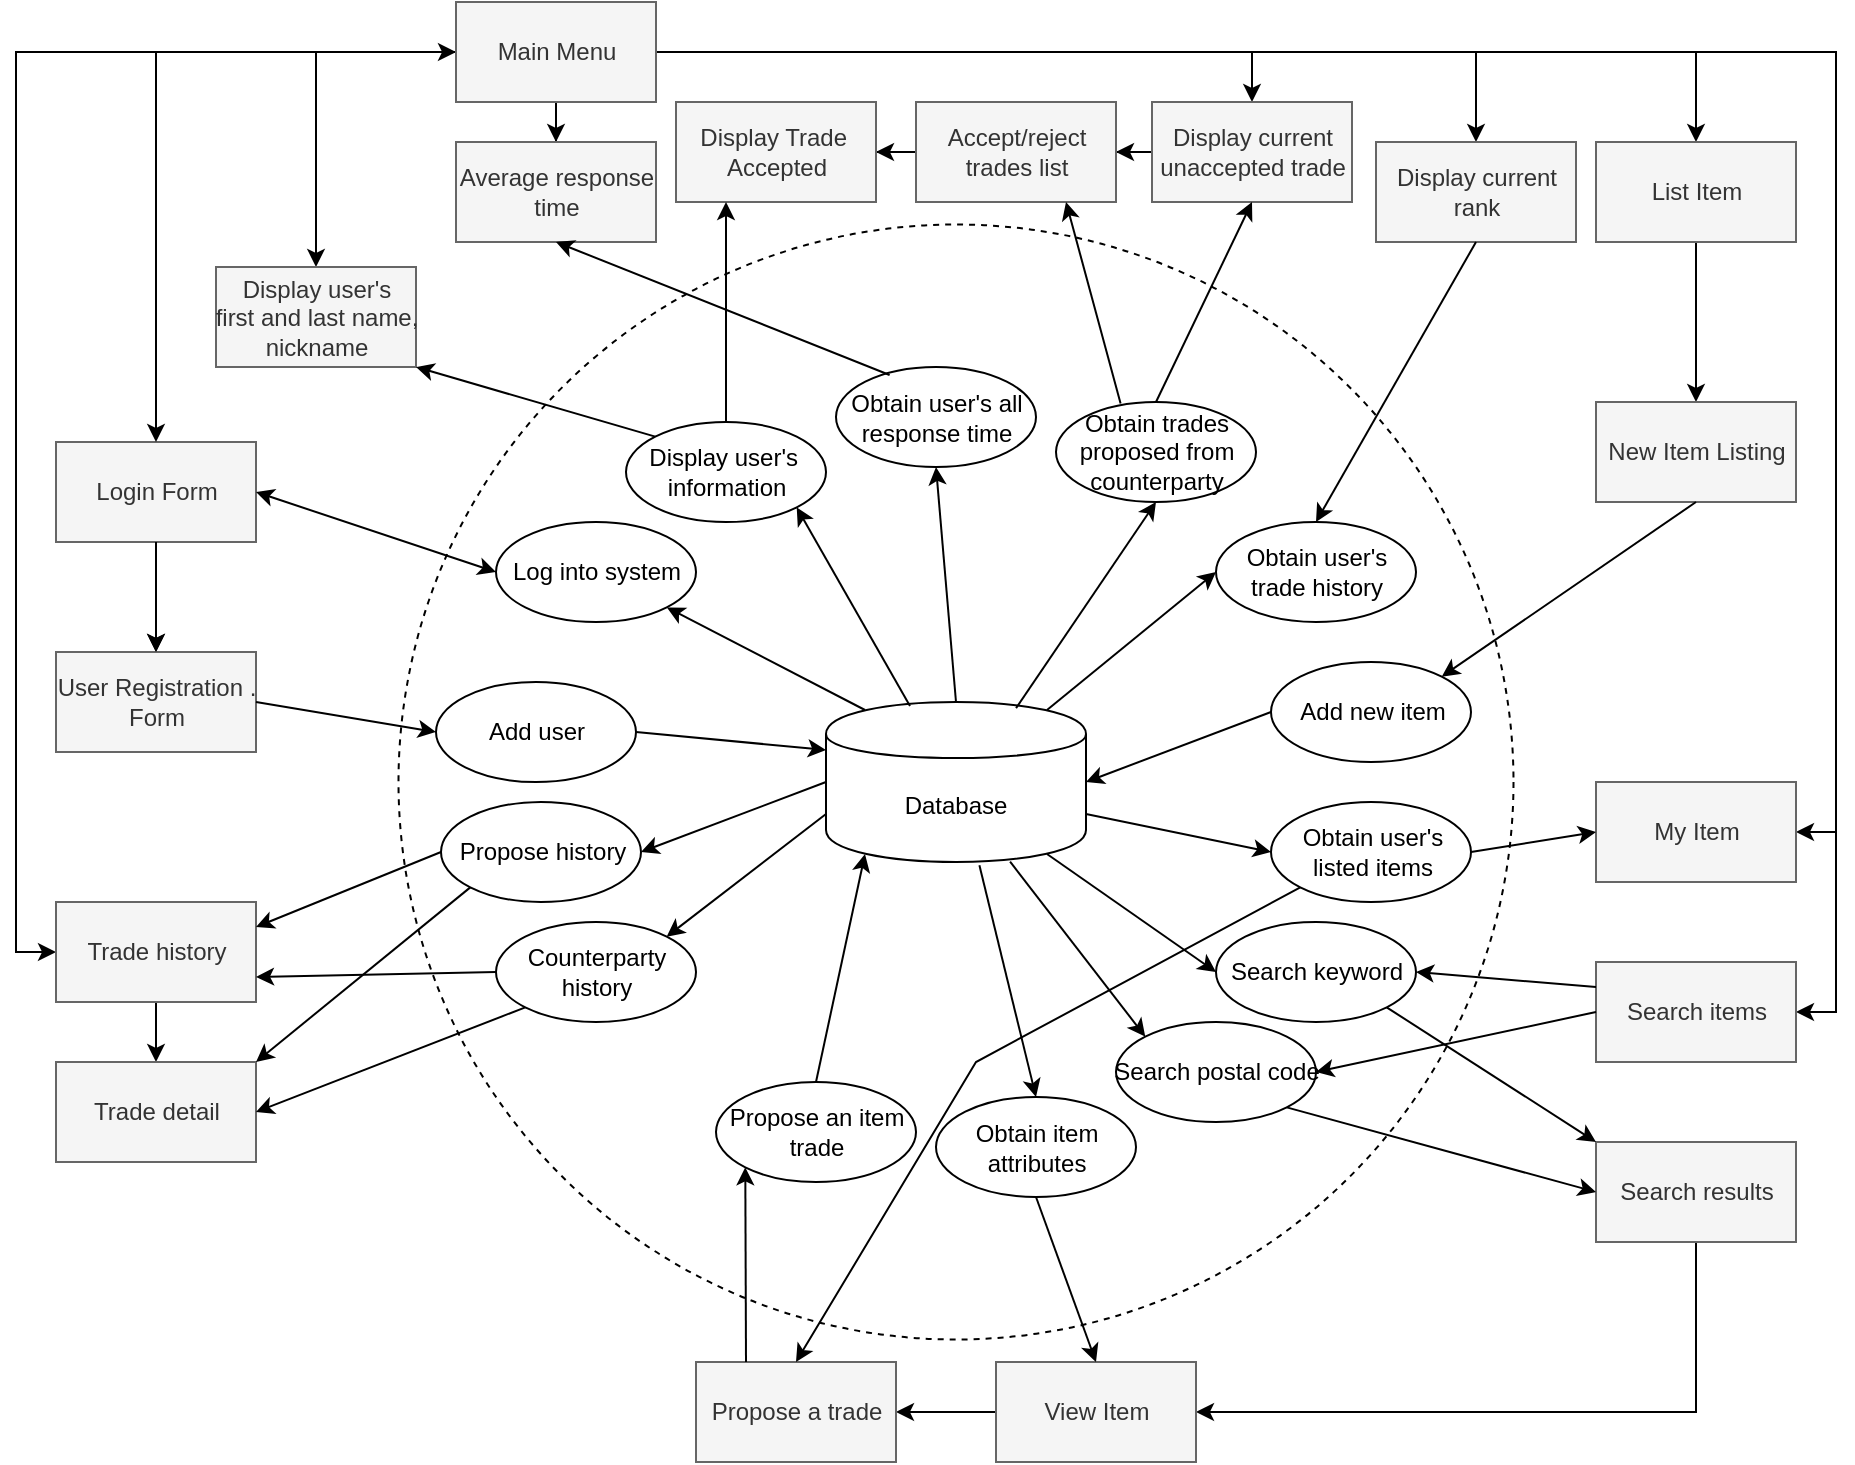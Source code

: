<mxfile version="19.0.3" type="device"><diagram id="R2lEEEUBdFMjLlhIrx00" name="Page-1"><mxGraphModel dx="797" dy="752" grid="1" gridSize="10" guides="1" tooltips="1" connect="1" arrows="1" fold="1" page="1" pageScale="1" pageWidth="1100" pageHeight="850" math="0" shadow="0" extFonts="Permanent Marker^https://fonts.googleapis.com/css?family=Permanent+Marker"><root><mxCell id="0"/><mxCell id="1" parent="0"/><mxCell id="fLY9eJ_NFuEn47KidRaR-2" value="" style="ellipse;whiteSpace=wrap;html=1;aspect=fixed;fillColor=none;dashed=1;" vertex="1" parent="1"><mxGeometry x="281.25" y="161.25" width="557.5" height="557.5" as="geometry"/></mxCell><mxCell id="fLY9eJ_NFuEn47KidRaR-1" value="Database" style="shape=cylinder;whiteSpace=wrap;html=1;boundedLbl=1;backgroundOutline=1;" vertex="1" parent="1"><mxGeometry x="495" y="400" width="130" height="80" as="geometry"/></mxCell><mxCell id="fLY9eJ_NFuEn47KidRaR-21" value="" style="edgeStyle=orthogonalEdgeStyle;rounded=0;orthogonalLoop=1;jettySize=auto;html=1;" edge="1" parent="1" source="fLY9eJ_NFuEn47KidRaR-3" target="fLY9eJ_NFuEn47KidRaR-7"><mxGeometry relative="1" as="geometry"/></mxCell><mxCell id="fLY9eJ_NFuEn47KidRaR-3" value="Login Form" style="html=1;dashed=0;whitespace=wrap;fillColor=#f5f5f5;fontColor=#333333;strokeColor=#666666;" vertex="1" parent="1"><mxGeometry x="110" y="270" width="100" height="50" as="geometry"/></mxCell><mxCell id="fLY9eJ_NFuEn47KidRaR-4" value="Log into system" style="shape=ellipse;html=1;dashed=0;whitespace=wrap;perimeter=ellipsePerimeter;fillColor=none;" vertex="1" parent="1"><mxGeometry x="330" y="310" width="100" height="50" as="geometry"/></mxCell><mxCell id="fLY9eJ_NFuEn47KidRaR-5" value="" style="endArrow=classic;html=1;rounded=0;entryX=0;entryY=0.5;entryDx=0;entryDy=0;exitX=1;exitY=0.5;exitDx=0;exitDy=0;startArrow=classic;startFill=1;" edge="1" parent="1" source="fLY9eJ_NFuEn47KidRaR-3" target="fLY9eJ_NFuEn47KidRaR-4"><mxGeometry width="50" height="50" relative="1" as="geometry"><mxPoint x="540" y="470" as="sourcePoint"/><mxPoint x="590" y="420" as="targetPoint"/></mxGeometry></mxCell><mxCell id="fLY9eJ_NFuEn47KidRaR-6" value="" style="endArrow=classic;html=1;rounded=0;entryX=1;entryY=1;entryDx=0;entryDy=0;exitX=0.15;exitY=0.05;exitDx=0;exitDy=0;exitPerimeter=0;" edge="1" parent="1" source="fLY9eJ_NFuEn47KidRaR-1" target="fLY9eJ_NFuEn47KidRaR-4"><mxGeometry width="50" height="50" relative="1" as="geometry"><mxPoint x="540" y="470" as="sourcePoint"/><mxPoint x="590" y="420" as="targetPoint"/></mxGeometry></mxCell><mxCell id="fLY9eJ_NFuEn47KidRaR-7" value="User Registration .&lt;br&gt;Form" style="html=1;dashed=0;whitespace=wrap;fillColor=#f5f5f5;fontColor=#333333;strokeColor=#666666;" vertex="1" parent="1"><mxGeometry x="110" y="375" width="100" height="50" as="geometry"/></mxCell><mxCell id="fLY9eJ_NFuEn47KidRaR-8" value="Add user" style="shape=ellipse;html=1;dashed=0;whitespace=wrap;perimeter=ellipsePerimeter;fillColor=none;" vertex="1" parent="1"><mxGeometry x="300" y="390" width="100" height="50" as="geometry"/></mxCell><mxCell id="fLY9eJ_NFuEn47KidRaR-9" value="" style="endArrow=classic;html=1;rounded=0;entryX=0;entryY=0.5;entryDx=0;entryDy=0;exitX=1;exitY=0.5;exitDx=0;exitDy=0;" edge="1" parent="1" source="fLY9eJ_NFuEn47KidRaR-7" target="fLY9eJ_NFuEn47KidRaR-8"><mxGeometry width="50" height="50" relative="1" as="geometry"><mxPoint x="220" y="305.0" as="sourcePoint"/><mxPoint x="380" y="365" as="targetPoint"/></mxGeometry></mxCell><mxCell id="fLY9eJ_NFuEn47KidRaR-10" value="" style="endArrow=classic;html=1;rounded=0;entryX=0;entryY=0.3;entryDx=0;entryDy=0;exitX=1;exitY=0.5;exitDx=0;exitDy=0;" edge="1" parent="1" source="fLY9eJ_NFuEn47KidRaR-8" target="fLY9eJ_NFuEn47KidRaR-1"><mxGeometry width="50" height="50" relative="1" as="geometry"><mxPoint x="230" y="315.0" as="sourcePoint"/><mxPoint x="390" y="375" as="targetPoint"/></mxGeometry></mxCell><mxCell id="fLY9eJ_NFuEn47KidRaR-11" value="" style="endArrow=classic;html=1;rounded=0;entryX=0.5;entryY=0;entryDx=0;entryDy=0;exitX=0.5;exitY=1;exitDx=0;exitDy=0;" edge="1" parent="1" source="fLY9eJ_NFuEn47KidRaR-3" target="fLY9eJ_NFuEn47KidRaR-7"><mxGeometry width="50" height="50" relative="1" as="geometry"><mxPoint x="240" y="325.0" as="sourcePoint"/><mxPoint x="400" y="385" as="targetPoint"/></mxGeometry></mxCell><mxCell id="fLY9eJ_NFuEn47KidRaR-27" style="edgeStyle=orthogonalEdgeStyle;rounded=0;orthogonalLoop=1;jettySize=auto;html=1;startArrow=classic;startFill=1;" edge="1" parent="1" source="fLY9eJ_NFuEn47KidRaR-12" target="fLY9eJ_NFuEn47KidRaR-3"><mxGeometry relative="1" as="geometry"/></mxCell><mxCell id="fLY9eJ_NFuEn47KidRaR-28" style="edgeStyle=orthogonalEdgeStyle;rounded=0;orthogonalLoop=1;jettySize=auto;html=1;entryX=0.5;entryY=0;entryDx=0;entryDy=0;" edge="1" parent="1" source="fLY9eJ_NFuEn47KidRaR-12" target="fLY9eJ_NFuEn47KidRaR-13"><mxGeometry relative="1" as="geometry"/></mxCell><mxCell id="fLY9eJ_NFuEn47KidRaR-29" style="edgeStyle=orthogonalEdgeStyle;rounded=0;orthogonalLoop=1;jettySize=auto;html=1;entryX=0.5;entryY=0;entryDx=0;entryDy=0;" edge="1" parent="1" source="fLY9eJ_NFuEn47KidRaR-12" target="fLY9eJ_NFuEn47KidRaR-15"><mxGeometry relative="1" as="geometry"/></mxCell><mxCell id="fLY9eJ_NFuEn47KidRaR-30" style="edgeStyle=orthogonalEdgeStyle;rounded=0;orthogonalLoop=1;jettySize=auto;html=1;entryX=0.5;entryY=0;entryDx=0;entryDy=0;" edge="1" parent="1" source="fLY9eJ_NFuEn47KidRaR-12" target="fLY9eJ_NFuEn47KidRaR-17"><mxGeometry relative="1" as="geometry"/></mxCell><mxCell id="fLY9eJ_NFuEn47KidRaR-31" style="edgeStyle=orthogonalEdgeStyle;rounded=0;orthogonalLoop=1;jettySize=auto;html=1;entryX=0.5;entryY=0;entryDx=0;entryDy=0;" edge="1" parent="1" source="fLY9eJ_NFuEn47KidRaR-12" target="fLY9eJ_NFuEn47KidRaR-19"><mxGeometry relative="1" as="geometry"/></mxCell><mxCell id="fLY9eJ_NFuEn47KidRaR-42" style="edgeStyle=orthogonalEdgeStyle;rounded=0;orthogonalLoop=1;jettySize=auto;html=1;entryX=0.5;entryY=0;entryDx=0;entryDy=0;" edge="1" parent="1" source="fLY9eJ_NFuEn47KidRaR-12" target="fLY9eJ_NFuEn47KidRaR-23"><mxGeometry relative="1" as="geometry"/></mxCell><mxCell id="fLY9eJ_NFuEn47KidRaR-43" style="edgeStyle=orthogonalEdgeStyle;rounded=0;orthogonalLoop=1;jettySize=auto;html=1;entryX=1;entryY=0.5;entryDx=0;entryDy=0;" edge="1" parent="1" source="fLY9eJ_NFuEn47KidRaR-12" target="fLY9eJ_NFuEn47KidRaR-24"><mxGeometry relative="1" as="geometry"/></mxCell><mxCell id="fLY9eJ_NFuEn47KidRaR-47" style="edgeStyle=orthogonalEdgeStyle;rounded=0;orthogonalLoop=1;jettySize=auto;html=1;entryX=1;entryY=0.5;entryDx=0;entryDy=0;" edge="1" parent="1" source="fLY9eJ_NFuEn47KidRaR-12" target="fLY9eJ_NFuEn47KidRaR-25"><mxGeometry relative="1" as="geometry"/></mxCell><mxCell id="fLY9eJ_NFuEn47KidRaR-88" style="edgeStyle=orthogonalEdgeStyle;rounded=0;orthogonalLoop=1;jettySize=auto;html=1;entryX=0;entryY=0.5;entryDx=0;entryDy=0;startArrow=none;startFill=0;endArrow=classic;endFill=1;" edge="1" parent="1" source="fLY9eJ_NFuEn47KidRaR-12" target="fLY9eJ_NFuEn47KidRaR-26"><mxGeometry relative="1" as="geometry"/></mxCell><mxCell id="fLY9eJ_NFuEn47KidRaR-12" value="Main Menu" style="html=1;dashed=0;whitespace=wrap;fillColor=#f5f5f5;fontColor=#333333;strokeColor=#666666;" vertex="1" parent="1"><mxGeometry x="310" y="50" width="100" height="50" as="geometry"/></mxCell><mxCell id="fLY9eJ_NFuEn47KidRaR-13" value="Display user's &lt;br&gt;first and last name,&lt;br&gt;nickname" style="html=1;dashed=0;whitespace=wrap;fillColor=#f5f5f5;fontColor=#333333;strokeColor=#666666;" vertex="1" parent="1"><mxGeometry x="190" y="182.5" width="100" height="50" as="geometry"/></mxCell><mxCell id="fLY9eJ_NFuEn47KidRaR-14" value="Display user's&amp;nbsp;&lt;br&gt;information" style="shape=ellipse;html=1;dashed=0;whitespace=wrap;perimeter=ellipsePerimeter;fillColor=none;" vertex="1" parent="1"><mxGeometry x="395" y="260" width="100" height="50" as="geometry"/></mxCell><mxCell id="fLY9eJ_NFuEn47KidRaR-15" value="Average response&lt;br&gt;time" style="html=1;dashed=0;whitespace=wrap;fillColor=#f5f5f5;fontColor=#333333;strokeColor=#666666;" vertex="1" parent="1"><mxGeometry x="310" y="120" width="100" height="50" as="geometry"/></mxCell><mxCell id="fLY9eJ_NFuEn47KidRaR-16" value="Obtain user's all &lt;br&gt;response time" style="shape=ellipse;html=1;dashed=0;whitespace=wrap;perimeter=ellipsePerimeter;fillColor=none;" vertex="1" parent="1"><mxGeometry x="500" y="232.5" width="100" height="50" as="geometry"/></mxCell><mxCell id="fLY9eJ_NFuEn47KidRaR-79" style="edgeStyle=orthogonalEdgeStyle;rounded=0;orthogonalLoop=1;jettySize=auto;html=1;entryX=1;entryY=0.5;entryDx=0;entryDy=0;startArrow=none;startFill=0;endArrow=classic;endFill=1;" edge="1" parent="1" source="fLY9eJ_NFuEn47KidRaR-17" target="fLY9eJ_NFuEn47KidRaR-78"><mxGeometry relative="1" as="geometry"/></mxCell><mxCell id="fLY9eJ_NFuEn47KidRaR-17" value="Display current &lt;br&gt;unaccepted trade" style="html=1;dashed=0;whitespace=wrap;fillColor=#f5f5f5;fontColor=#333333;strokeColor=#666666;" vertex="1" parent="1"><mxGeometry x="658" y="100" width="100" height="50" as="geometry"/></mxCell><mxCell id="fLY9eJ_NFuEn47KidRaR-18" value="Obtain trades &lt;br&gt;proposed from&lt;br&gt;counterparty" style="shape=ellipse;html=1;dashed=0;whitespace=wrap;perimeter=ellipsePerimeter;fillColor=none;" vertex="1" parent="1"><mxGeometry x="610" y="250" width="100" height="50" as="geometry"/></mxCell><mxCell id="fLY9eJ_NFuEn47KidRaR-19" value="Display current &lt;br&gt;rank" style="html=1;dashed=0;whitespace=wrap;fillColor=#f5f5f5;fontColor=#333333;strokeColor=#666666;" vertex="1" parent="1"><mxGeometry x="770" y="120" width="100" height="50" as="geometry"/></mxCell><mxCell id="fLY9eJ_NFuEn47KidRaR-20" value="Obtain user's &lt;br&gt;trade history" style="shape=ellipse;html=1;dashed=0;whitespace=wrap;perimeter=ellipsePerimeter;fillColor=none;" vertex="1" parent="1"><mxGeometry x="690" y="310" width="100" height="50" as="geometry"/></mxCell><mxCell id="fLY9eJ_NFuEn47KidRaR-39" style="edgeStyle=orthogonalEdgeStyle;rounded=0;orthogonalLoop=1;jettySize=auto;html=1;entryX=0.5;entryY=0;entryDx=0;entryDy=0;" edge="1" parent="1" source="fLY9eJ_NFuEn47KidRaR-23" target="fLY9eJ_NFuEn47KidRaR-38"><mxGeometry relative="1" as="geometry"/></mxCell><mxCell id="fLY9eJ_NFuEn47KidRaR-23" value="List Item" style="html=1;dashed=0;whitespace=wrap;fillColor=#f5f5f5;fontColor=#333333;strokeColor=#666666;" vertex="1" parent="1"><mxGeometry x="880" y="120" width="100" height="50" as="geometry"/></mxCell><mxCell id="fLY9eJ_NFuEn47KidRaR-24" value="My Item" style="html=1;dashed=0;whitespace=wrap;fillColor=#f5f5f5;fontColor=#333333;strokeColor=#666666;" vertex="1" parent="1"><mxGeometry x="880" y="440" width="100" height="50" as="geometry"/></mxCell><mxCell id="fLY9eJ_NFuEn47KidRaR-25" value="Search items" style="html=1;dashed=0;whitespace=wrap;fillColor=#f5f5f5;fontColor=#333333;strokeColor=#666666;" vertex="1" parent="1"><mxGeometry x="880" y="530" width="100" height="50" as="geometry"/></mxCell><mxCell id="fLY9eJ_NFuEn47KidRaR-92" style="edgeStyle=orthogonalEdgeStyle;rounded=0;orthogonalLoop=1;jettySize=auto;html=1;entryX=0.5;entryY=0;entryDx=0;entryDy=0;startArrow=none;startFill=0;endArrow=classic;endFill=1;" edge="1" parent="1" source="fLY9eJ_NFuEn47KidRaR-26" target="fLY9eJ_NFuEn47KidRaR-91"><mxGeometry relative="1" as="geometry"/></mxCell><mxCell id="fLY9eJ_NFuEn47KidRaR-26" value="Trade history" style="html=1;dashed=0;whitespace=wrap;fillColor=#f5f5f5;fontColor=#333333;strokeColor=#666666;" vertex="1" parent="1"><mxGeometry x="110" y="500" width="100" height="50" as="geometry"/></mxCell><mxCell id="fLY9eJ_NFuEn47KidRaR-33" value="" style="endArrow=none;html=1;rounded=0;entryX=0;entryY=0;entryDx=0;entryDy=0;exitX=1;exitY=1;exitDx=0;exitDy=0;endFill=0;startArrow=classic;startFill=1;" edge="1" parent="1" source="fLY9eJ_NFuEn47KidRaR-13" target="fLY9eJ_NFuEn47KidRaR-14"><mxGeometry width="50" height="50" relative="1" as="geometry"><mxPoint x="220" y="305" as="sourcePoint"/><mxPoint x="340" y="345" as="targetPoint"/></mxGeometry></mxCell><mxCell id="fLY9eJ_NFuEn47KidRaR-34" value="" style="endArrow=none;html=1;rounded=0;entryX=0.268;entryY=0.08;entryDx=0;entryDy=0;exitX=0.5;exitY=1;exitDx=0;exitDy=0;entryPerimeter=0;startArrow=classic;startFill=1;endFill=0;" edge="1" parent="1" source="fLY9eJ_NFuEn47KidRaR-15" target="fLY9eJ_NFuEn47KidRaR-16"><mxGeometry width="50" height="50" relative="1" as="geometry"><mxPoint x="360" y="240" as="sourcePoint"/><mxPoint x="419.645" y="277.322" as="targetPoint"/></mxGeometry></mxCell><mxCell id="fLY9eJ_NFuEn47KidRaR-36" value="" style="endArrow=none;html=1;rounded=0;entryX=0.5;entryY=0;entryDx=0;entryDy=0;exitX=0.5;exitY=1;exitDx=0;exitDy=0;startArrow=classic;startFill=1;endFill=0;" edge="1" parent="1" source="fLY9eJ_NFuEn47KidRaR-17" target="fLY9eJ_NFuEn47KidRaR-18"><mxGeometry width="50" height="50" relative="1" as="geometry"><mxPoint x="370" y="250" as="sourcePoint"/><mxPoint x="429.645" y="287.322" as="targetPoint"/></mxGeometry></mxCell><mxCell id="fLY9eJ_NFuEn47KidRaR-37" value="" style="endArrow=classic;html=1;rounded=0;entryX=0.5;entryY=0;entryDx=0;entryDy=0;exitX=0.5;exitY=1;exitDx=0;exitDy=0;" edge="1" parent="1" source="fLY9eJ_NFuEn47KidRaR-19" target="fLY9eJ_NFuEn47KidRaR-20"><mxGeometry width="50" height="50" relative="1" as="geometry"><mxPoint x="380" y="260" as="sourcePoint"/><mxPoint x="439.645" y="297.322" as="targetPoint"/></mxGeometry></mxCell><mxCell id="fLY9eJ_NFuEn47KidRaR-38" value="New Item Listing" style="html=1;dashed=0;whitespace=wrap;fillColor=#f5f5f5;fontColor=#333333;strokeColor=#666666;" vertex="1" parent="1"><mxGeometry x="880" y="250" width="100" height="50" as="geometry"/></mxCell><mxCell id="fLY9eJ_NFuEn47KidRaR-40" value="Add new item" style="shape=ellipse;html=1;dashed=0;whitespace=wrap;perimeter=ellipsePerimeter;fillColor=none;" vertex="1" parent="1"><mxGeometry x="717.5" y="380" width="100" height="50" as="geometry"/></mxCell><mxCell id="fLY9eJ_NFuEn47KidRaR-41" value="" style="endArrow=classic;html=1;rounded=0;entryX=1;entryY=0;entryDx=0;entryDy=0;exitX=0.5;exitY=1;exitDx=0;exitDy=0;" edge="1" parent="1" source="fLY9eJ_NFuEn47KidRaR-38" target="fLY9eJ_NFuEn47KidRaR-40"><mxGeometry width="50" height="50" relative="1" as="geometry"><mxPoint x="777.5" y="180" as="sourcePoint"/><mxPoint x="750" y="320" as="targetPoint"/></mxGeometry></mxCell><mxCell id="fLY9eJ_NFuEn47KidRaR-44" value="Obtain user's &lt;br&gt;listed items" style="shape=ellipse;html=1;dashed=0;whitespace=wrap;perimeter=ellipsePerimeter;fillColor=none;" vertex="1" parent="1"><mxGeometry x="717.5" y="450" width="100" height="50" as="geometry"/></mxCell><mxCell id="fLY9eJ_NFuEn47KidRaR-46" value="" style="endArrow=classic;html=1;rounded=0;entryX=0;entryY=0.5;entryDx=0;entryDy=0;exitX=1;exitY=0.5;exitDx=0;exitDy=0;" edge="1" parent="1" source="fLY9eJ_NFuEn47KidRaR-44" target="fLY9eJ_NFuEn47KidRaR-24"><mxGeometry width="50" height="50" relative="1" as="geometry"><mxPoint x="940" y="310" as="sourcePoint"/><mxPoint x="812.855" y="397.322" as="targetPoint"/></mxGeometry></mxCell><mxCell id="fLY9eJ_NFuEn47KidRaR-50" value="Search keyword" style="shape=ellipse;html=1;dashed=0;whitespace=wrap;perimeter=ellipsePerimeter;fillColor=none;" vertex="1" parent="1"><mxGeometry x="690" y="510" width="100" height="50" as="geometry"/></mxCell><mxCell id="fLY9eJ_NFuEn47KidRaR-51" value="Search postal code" style="shape=ellipse;html=1;dashed=0;whitespace=wrap;perimeter=ellipsePerimeter;fillColor=none;" vertex="1" parent="1"><mxGeometry x="640" y="560" width="100" height="50" as="geometry"/></mxCell><mxCell id="fLY9eJ_NFuEn47KidRaR-59" style="edgeStyle=orthogonalEdgeStyle;rounded=0;orthogonalLoop=1;jettySize=auto;html=1;entryX=1;entryY=0.5;entryDx=0;entryDy=0;" edge="1" parent="1" source="fLY9eJ_NFuEn47KidRaR-52" target="fLY9eJ_NFuEn47KidRaR-57"><mxGeometry relative="1" as="geometry"><Array as="points"><mxPoint x="930" y="755"/></Array></mxGeometry></mxCell><mxCell id="fLY9eJ_NFuEn47KidRaR-52" value="Search results" style="html=1;dashed=0;whitespace=wrap;fillColor=#f5f5f5;fontColor=#333333;strokeColor=#666666;" vertex="1" parent="1"><mxGeometry x="880" y="620" width="100" height="50" as="geometry"/></mxCell><mxCell id="fLY9eJ_NFuEn47KidRaR-53" value="" style="endArrow=classic;html=1;rounded=0;entryX=1;entryY=0.5;entryDx=0;entryDy=0;exitX=0;exitY=0.25;exitDx=0;exitDy=0;" edge="1" parent="1" source="fLY9eJ_NFuEn47KidRaR-25" target="fLY9eJ_NFuEn47KidRaR-50"><mxGeometry width="50" height="50" relative="1" as="geometry"><mxPoint x="890" y="475" as="sourcePoint"/><mxPoint x="827.5" y="485" as="targetPoint"/></mxGeometry></mxCell><mxCell id="fLY9eJ_NFuEn47KidRaR-54" value="" style="endArrow=classic;html=1;rounded=0;entryX=1;entryY=0.5;entryDx=0;entryDy=0;exitX=0;exitY=0.5;exitDx=0;exitDy=0;" edge="1" parent="1" source="fLY9eJ_NFuEn47KidRaR-25" target="fLY9eJ_NFuEn47KidRaR-51"><mxGeometry width="50" height="50" relative="1" as="geometry"><mxPoint x="900" y="485" as="sourcePoint"/><mxPoint x="837.5" y="495" as="targetPoint"/></mxGeometry></mxCell><mxCell id="fLY9eJ_NFuEn47KidRaR-55" value="" style="endArrow=classic;html=1;rounded=0;entryX=0;entryY=0;entryDx=0;entryDy=0;exitX=1;exitY=1;exitDx=0;exitDy=0;" edge="1" parent="1" source="fLY9eJ_NFuEn47KidRaR-50" target="fLY9eJ_NFuEn47KidRaR-52"><mxGeometry width="50" height="50" relative="1" as="geometry"><mxPoint x="890" y="570" as="sourcePoint"/><mxPoint x="800" y="545" as="targetPoint"/></mxGeometry></mxCell><mxCell id="fLY9eJ_NFuEn47KidRaR-56" value="" style="endArrow=classic;html=1;rounded=0;entryX=0;entryY=0.5;entryDx=0;entryDy=0;exitX=1;exitY=1;exitDx=0;exitDy=0;" edge="1" parent="1" source="fLY9eJ_NFuEn47KidRaR-51" target="fLY9eJ_NFuEn47KidRaR-52"><mxGeometry width="50" height="50" relative="1" as="geometry"><mxPoint x="900" y="580" as="sourcePoint"/><mxPoint x="810" y="555" as="targetPoint"/></mxGeometry></mxCell><mxCell id="fLY9eJ_NFuEn47KidRaR-62" style="edgeStyle=orthogonalEdgeStyle;rounded=0;orthogonalLoop=1;jettySize=auto;html=1;entryX=1;entryY=0.5;entryDx=0;entryDy=0;" edge="1" parent="1" source="fLY9eJ_NFuEn47KidRaR-57" target="fLY9eJ_NFuEn47KidRaR-61"><mxGeometry relative="1" as="geometry"/></mxCell><mxCell id="fLY9eJ_NFuEn47KidRaR-57" value="View Item" style="html=1;dashed=0;whitespace=wrap;fillColor=#f5f5f5;fontColor=#333333;strokeColor=#666666;" vertex="1" parent="1"><mxGeometry x="580" y="730" width="100" height="50" as="geometry"/></mxCell><mxCell id="fLY9eJ_NFuEn47KidRaR-60" value="Obtain item&lt;br&gt;attributes" style="shape=ellipse;html=1;dashed=0;whitespace=wrap;perimeter=ellipsePerimeter;fillColor=none;" vertex="1" parent="1"><mxGeometry x="550" y="597.5" width="100" height="50" as="geometry"/></mxCell><mxCell id="fLY9eJ_NFuEn47KidRaR-61" value="Propose a trade" style="html=1;dashed=0;whitespace=wrap;fillColor=#f5f5f5;fontColor=#333333;strokeColor=#666666;" vertex="1" parent="1"><mxGeometry x="430" y="730" width="100" height="50" as="geometry"/></mxCell><mxCell id="fLY9eJ_NFuEn47KidRaR-63" value="" style="endArrow=classic;html=1;rounded=0;entryX=0.5;entryY=0;entryDx=0;entryDy=0;exitX=0;exitY=1;exitDx=0;exitDy=0;" edge="1" parent="1" source="fLY9eJ_NFuEn47KidRaR-44" target="fLY9eJ_NFuEn47KidRaR-61"><mxGeometry width="50" height="50" relative="1" as="geometry"><mxPoint x="410" y="425" as="sourcePoint"/><mxPoint x="505" y="434" as="targetPoint"/><Array as="points"><mxPoint x="570" y="580"/></Array></mxGeometry></mxCell><mxCell id="fLY9eJ_NFuEn47KidRaR-64" value="" style="endArrow=classic;html=1;rounded=0;entryX=0.5;entryY=0;entryDx=0;entryDy=0;exitX=0.5;exitY=1;exitDx=0;exitDy=0;" edge="1" parent="1" source="fLY9eJ_NFuEn47KidRaR-60" target="fLY9eJ_NFuEn47KidRaR-57"><mxGeometry width="50" height="50" relative="1" as="geometry"><mxPoint x="420" y="435" as="sourcePoint"/><mxPoint x="515" y="444" as="targetPoint"/></mxGeometry></mxCell><mxCell id="fLY9eJ_NFuEn47KidRaR-66" value="" style="endArrow=classic;html=1;rounded=0;entryX=1;entryY=1;entryDx=0;entryDy=0;exitX=0.323;exitY=0.025;exitDx=0;exitDy=0;exitPerimeter=0;" edge="1" parent="1" source="fLY9eJ_NFuEn47KidRaR-1" target="fLY9eJ_NFuEn47KidRaR-14"><mxGeometry width="50" height="50" relative="1" as="geometry"><mxPoint x="430" y="445" as="sourcePoint"/><mxPoint x="525" y="454" as="targetPoint"/></mxGeometry></mxCell><mxCell id="fLY9eJ_NFuEn47KidRaR-67" value="" style="endArrow=classic;html=1;rounded=0;entryX=0.5;entryY=1;entryDx=0;entryDy=0;exitX=0.5;exitY=0;exitDx=0;exitDy=0;" edge="1" parent="1" source="fLY9eJ_NFuEn47KidRaR-1" target="fLY9eJ_NFuEn47KidRaR-16"><mxGeometry width="50" height="50" relative="1" as="geometry"><mxPoint x="440" y="455" as="sourcePoint"/><mxPoint x="535" y="464" as="targetPoint"/></mxGeometry></mxCell><mxCell id="fLY9eJ_NFuEn47KidRaR-68" value="" style="endArrow=classic;html=1;rounded=0;entryX=0.5;entryY=1;entryDx=0;entryDy=0;exitX=0.731;exitY=0.038;exitDx=0;exitDy=0;exitPerimeter=0;" edge="1" parent="1" source="fLY9eJ_NFuEn47KidRaR-1" target="fLY9eJ_NFuEn47KidRaR-18"><mxGeometry width="50" height="50" relative="1" as="geometry"><mxPoint x="570" y="410" as="sourcePoint"/><mxPoint x="549" y="295" as="targetPoint"/></mxGeometry></mxCell><mxCell id="fLY9eJ_NFuEn47KidRaR-69" value="" style="endArrow=classic;html=1;rounded=0;entryX=0;entryY=0.5;entryDx=0;entryDy=0;exitX=0.85;exitY=0.05;exitDx=0;exitDy=0;exitPerimeter=0;" edge="1" parent="1" source="fLY9eJ_NFuEn47KidRaR-1" target="fLY9eJ_NFuEn47KidRaR-20"><mxGeometry width="50" height="50" relative="1" as="geometry"><mxPoint x="600.03" y="413.04" as="sourcePoint"/><mxPoint x="670" y="310" as="targetPoint"/></mxGeometry></mxCell><mxCell id="fLY9eJ_NFuEn47KidRaR-70" value="" style="endArrow=classic;html=1;rounded=0;entryX=1;entryY=0.5;entryDx=0;entryDy=0;exitX=0;exitY=0.5;exitDx=0;exitDy=0;" edge="1" parent="1" source="fLY9eJ_NFuEn47KidRaR-40" target="fLY9eJ_NFuEn47KidRaR-1"><mxGeometry width="50" height="50" relative="1" as="geometry"><mxPoint x="610.03" y="423.04" as="sourcePoint"/><mxPoint x="680" y="320" as="targetPoint"/></mxGeometry></mxCell><mxCell id="fLY9eJ_NFuEn47KidRaR-71" value="" style="endArrow=classic;html=1;rounded=0;entryX=0;entryY=0.5;entryDx=0;entryDy=0;exitX=1;exitY=0.7;exitDx=0;exitDy=0;" edge="1" parent="1" source="fLY9eJ_NFuEn47KidRaR-1" target="fLY9eJ_NFuEn47KidRaR-44"><mxGeometry width="50" height="50" relative="1" as="geometry"><mxPoint x="615.5" y="414" as="sourcePoint"/><mxPoint x="700" y="345" as="targetPoint"/></mxGeometry></mxCell><mxCell id="fLY9eJ_NFuEn47KidRaR-72" value="" style="endArrow=classic;html=1;rounded=0;entryX=0;entryY=0.5;entryDx=0;entryDy=0;exitX=0.85;exitY=0.95;exitDx=0;exitDy=0;exitPerimeter=0;" edge="1" parent="1" source="fLY9eJ_NFuEn47KidRaR-1" target="fLY9eJ_NFuEn47KidRaR-50"><mxGeometry width="50" height="50" relative="1" as="geometry"><mxPoint x="580" y="500" as="sourcePoint"/><mxPoint x="672.5" y="519" as="targetPoint"/></mxGeometry></mxCell><mxCell id="fLY9eJ_NFuEn47KidRaR-73" value="" style="endArrow=classic;html=1;rounded=0;entryX=0;entryY=0;entryDx=0;entryDy=0;exitX=0.708;exitY=0.998;exitDx=0;exitDy=0;exitPerimeter=0;" edge="1" parent="1" source="fLY9eJ_NFuEn47KidRaR-1" target="fLY9eJ_NFuEn47KidRaR-51"><mxGeometry width="50" height="50" relative="1" as="geometry"><mxPoint x="645" y="476" as="sourcePoint"/><mxPoint x="737.5" y="495" as="targetPoint"/></mxGeometry></mxCell><mxCell id="fLY9eJ_NFuEn47KidRaR-74" value="" style="endArrow=classic;html=1;rounded=0;entryX=0.5;entryY=0;entryDx=0;entryDy=0;exitX=0.59;exitY=1.021;exitDx=0;exitDy=0;exitPerimeter=0;" edge="1" parent="1" source="fLY9eJ_NFuEn47KidRaR-1" target="fLY9eJ_NFuEn47KidRaR-60"><mxGeometry width="50" height="50" relative="1" as="geometry"><mxPoint x="655" y="486" as="sourcePoint"/><mxPoint x="747.5" y="505" as="targetPoint"/></mxGeometry></mxCell><mxCell id="fLY9eJ_NFuEn47KidRaR-75" value="Propose an item&lt;br&gt;trade" style="shape=ellipse;html=1;dashed=0;whitespace=wrap;perimeter=ellipsePerimeter;fillColor=none;" vertex="1" parent="1"><mxGeometry x="440" y="590" width="100" height="50" as="geometry"/></mxCell><mxCell id="fLY9eJ_NFuEn47KidRaR-76" value="" style="endArrow=classic;html=1;rounded=0;entryX=0.15;entryY=0.95;entryDx=0;entryDy=0;exitX=0.5;exitY=0;exitDx=0;exitDy=0;entryPerimeter=0;startArrow=none;startFill=0;endFill=1;" edge="1" parent="1" source="fLY9eJ_NFuEn47KidRaR-75" target="fLY9eJ_NFuEn47KidRaR-1"><mxGeometry width="50" height="50" relative="1" as="geometry"><mxPoint x="390.0" y="497.09" as="sourcePoint"/><mxPoint x="418.3" y="612.91" as="targetPoint"/></mxGeometry></mxCell><mxCell id="fLY9eJ_NFuEn47KidRaR-77" value="" style="endArrow=classic;html=1;rounded=0;entryX=0;entryY=1;entryDx=0;entryDy=0;exitX=0.25;exitY=0;exitDx=0;exitDy=0;" edge="1" parent="1" source="fLY9eJ_NFuEn47KidRaR-61" target="fLY9eJ_NFuEn47KidRaR-75"><mxGeometry width="50" height="50" relative="1" as="geometry"><mxPoint x="480" y="690" as="sourcePoint"/><mxPoint x="620" y="617.5" as="targetPoint"/></mxGeometry></mxCell><mxCell id="fLY9eJ_NFuEn47KidRaR-82" style="edgeStyle=orthogonalEdgeStyle;rounded=0;orthogonalLoop=1;jettySize=auto;html=1;entryX=1;entryY=0.5;entryDx=0;entryDy=0;startArrow=none;startFill=0;endArrow=classic;endFill=1;" edge="1" parent="1" source="fLY9eJ_NFuEn47KidRaR-78" target="fLY9eJ_NFuEn47KidRaR-81"><mxGeometry relative="1" as="geometry"/></mxCell><mxCell id="fLY9eJ_NFuEn47KidRaR-78" value="Accept/reject &lt;br&gt;trades list" style="html=1;dashed=0;whitespace=wrap;fillColor=#f5f5f5;fontColor=#333333;strokeColor=#666666;" vertex="1" parent="1"><mxGeometry x="540" y="100" width="100" height="50" as="geometry"/></mxCell><mxCell id="fLY9eJ_NFuEn47KidRaR-80" value="" style="endArrow=none;html=1;rounded=0;entryX=0.323;entryY=0.016;entryDx=0;entryDy=0;exitX=0.75;exitY=1;exitDx=0;exitDy=0;startArrow=classic;startFill=1;endFill=0;entryPerimeter=0;" edge="1" parent="1" source="fLY9eJ_NFuEn47KidRaR-78" target="fLY9eJ_NFuEn47KidRaR-18"><mxGeometry width="50" height="50" relative="1" as="geometry"><mxPoint x="660" y="160" as="sourcePoint"/><mxPoint x="670" y="260" as="targetPoint"/></mxGeometry></mxCell><mxCell id="fLY9eJ_NFuEn47KidRaR-81" value="Display Trade&amp;nbsp;&lt;br&gt;Accepted" style="html=1;dashed=0;whitespace=wrap;fillColor=#f5f5f5;fontColor=#333333;strokeColor=#666666;" vertex="1" parent="1"><mxGeometry x="420" y="100" width="100" height="50" as="geometry"/></mxCell><mxCell id="fLY9eJ_NFuEn47KidRaR-83" value="" style="endArrow=classic;html=1;rounded=0;entryX=0.25;entryY=1;entryDx=0;entryDy=0;exitX=0.5;exitY=0;exitDx=0;exitDy=0;" edge="1" parent="1" source="fLY9eJ_NFuEn47KidRaR-14" target="fLY9eJ_NFuEn47KidRaR-81"><mxGeometry width="50" height="50" relative="1" as="geometry"><mxPoint x="546.99" y="412" as="sourcePoint"/><mxPoint x="490.628" y="312.54" as="targetPoint"/></mxGeometry></mxCell><mxCell id="fLY9eJ_NFuEn47KidRaR-84" value="Propose history" style="shape=ellipse;html=1;dashed=0;whitespace=wrap;perimeter=ellipsePerimeter;fillColor=none;" vertex="1" parent="1"><mxGeometry x="302.5" y="450" width="100" height="50" as="geometry"/></mxCell><mxCell id="fLY9eJ_NFuEn47KidRaR-85" value="Counterparty &lt;br&gt;history" style="shape=ellipse;html=1;dashed=0;whitespace=wrap;perimeter=ellipsePerimeter;fillColor=none;" vertex="1" parent="1"><mxGeometry x="330" y="510" width="100" height="50" as="geometry"/></mxCell><mxCell id="fLY9eJ_NFuEn47KidRaR-86" value="" style="endArrow=classic;html=1;rounded=0;entryX=1;entryY=0.5;entryDx=0;entryDy=0;exitX=0;exitY=0.5;exitDx=0;exitDy=0;" edge="1" parent="1" source="fLY9eJ_NFuEn47KidRaR-1" target="fLY9eJ_NFuEn47KidRaR-84"><mxGeometry width="50" height="50" relative="1" as="geometry"><mxPoint x="220" y="410" as="sourcePoint"/><mxPoint x="310" y="425" as="targetPoint"/></mxGeometry></mxCell><mxCell id="fLY9eJ_NFuEn47KidRaR-87" value="" style="endArrow=classic;html=1;rounded=0;entryX=1;entryY=0;entryDx=0;entryDy=0;exitX=0;exitY=0.7;exitDx=0;exitDy=0;" edge="1" parent="1" source="fLY9eJ_NFuEn47KidRaR-1" target="fLY9eJ_NFuEn47KidRaR-85"><mxGeometry width="50" height="50" relative="1" as="geometry"><mxPoint x="230" y="420" as="sourcePoint"/><mxPoint x="320" y="435" as="targetPoint"/></mxGeometry></mxCell><mxCell id="fLY9eJ_NFuEn47KidRaR-89" value="" style="endArrow=classic;html=1;rounded=0;entryX=1;entryY=0.25;entryDx=0;entryDy=0;exitX=0;exitY=0.5;exitDx=0;exitDy=0;" edge="1" parent="1" source="fLY9eJ_NFuEn47KidRaR-84" target="fLY9eJ_NFuEn47KidRaR-26"><mxGeometry width="50" height="50" relative="1" as="geometry"><mxPoint x="240" y="430" as="sourcePoint"/><mxPoint x="330" y="445" as="targetPoint"/></mxGeometry></mxCell><mxCell id="fLY9eJ_NFuEn47KidRaR-90" value="" style="endArrow=classic;html=1;rounded=0;entryX=1;entryY=0.75;entryDx=0;entryDy=0;exitX=0;exitY=0.5;exitDx=0;exitDy=0;" edge="1" parent="1" source="fLY9eJ_NFuEn47KidRaR-85" target="fLY9eJ_NFuEn47KidRaR-26"><mxGeometry width="50" height="50" relative="1" as="geometry"><mxPoint x="250" y="440" as="sourcePoint"/><mxPoint x="340" y="455" as="targetPoint"/></mxGeometry></mxCell><mxCell id="fLY9eJ_NFuEn47KidRaR-91" value="Trade detail" style="html=1;dashed=0;whitespace=wrap;fillColor=#f5f5f5;fontColor=#333333;strokeColor=#666666;" vertex="1" parent="1"><mxGeometry x="110" y="580" width="100" height="50" as="geometry"/></mxCell><mxCell id="fLY9eJ_NFuEn47KidRaR-93" value="" style="endArrow=classic;html=1;rounded=0;entryX=1;entryY=0;entryDx=0;entryDy=0;exitX=0;exitY=1;exitDx=0;exitDy=0;" edge="1" parent="1" source="fLY9eJ_NFuEn47KidRaR-84" target="fLY9eJ_NFuEn47KidRaR-91"><mxGeometry width="50" height="50" relative="1" as="geometry"><mxPoint x="312.5" y="485" as="sourcePoint"/><mxPoint x="220" y="522.5" as="targetPoint"/></mxGeometry></mxCell><mxCell id="fLY9eJ_NFuEn47KidRaR-94" value="" style="endArrow=classic;html=1;rounded=0;entryX=1;entryY=0.5;entryDx=0;entryDy=0;exitX=0;exitY=1;exitDx=0;exitDy=0;" edge="1" parent="1" source="fLY9eJ_NFuEn47KidRaR-85" target="fLY9eJ_NFuEn47KidRaR-91"><mxGeometry width="50" height="50" relative="1" as="geometry"><mxPoint x="322.5" y="495" as="sourcePoint"/><mxPoint x="230" y="532.5" as="targetPoint"/></mxGeometry></mxCell></root></mxGraphModel></diagram></mxfile>